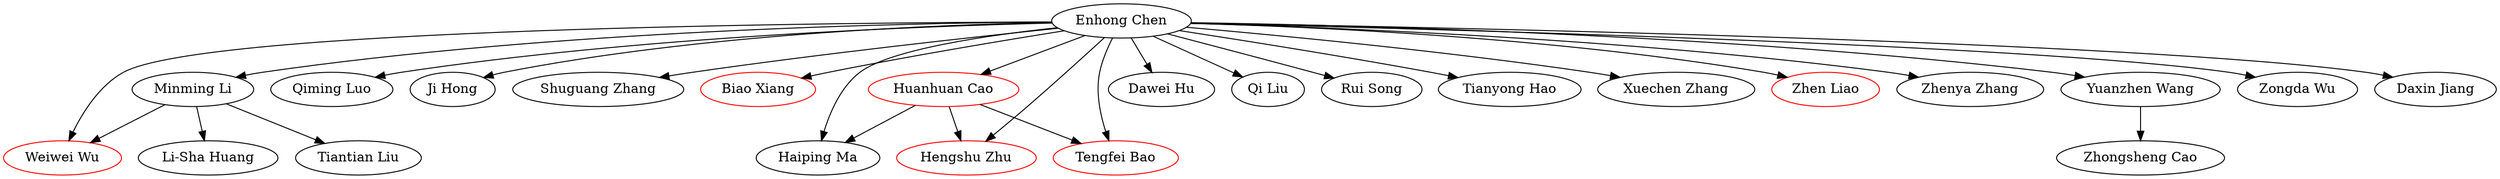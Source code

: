 strict digraph G{
"Enhong Chen" -> "Weiwei Wu"
"Minming Li" -> "Tiantian Liu"
"Enhong Chen" -> "Qiming Luo"
"Enhong Chen" -> "Ji Hong"
"Minming Li" -> "Li-Sha Huang"
"Enhong Chen" -> "Shuguang Zhang"
"Enhong Chen" -> "Biao Xiang"
"Enhong Chen" -> "Haiping Ma"
"Enhong Chen" -> "Dawei Hu"
"Enhong Chen" -> "Hengshu Zhu"
"Huanhuan Cao" -> "Haiping Ma"
"Enhong Chen" -> "Minming Li"
"Enhong Chen" -> "Huanhuan Cao"
"Enhong Chen" -> "Qi Liu"
"Enhong Chen" -> "Rui Song"
"Enhong Chen" -> "Tianyong Hao"
"Enhong Chen" -> "Xuechen Zhang"
"Huanhuan Cao" -> "Hengshu Zhu"
"Enhong Chen" -> "Zhen Liao"
"Huanhuan Cao" -> "Tengfei Bao"
"Enhong Chen" -> "Zhenya Zhang"
"Yuanzhen Wang" -> "Zhongsheng Cao"
"Enhong Chen" -> "Zongda Wu"
"Enhong Chen" -> "Yuanzhen Wang"
"Enhong Chen" -> "Tengfei Bao"
"Enhong Chen" -> "Daxin Jiang"
"Minming Li" -> "Weiwei Wu"
"Huanhuan Cao" [color = red]"Tengfei Bao" [color = red]"Zhen Liao" [color = red]"Weiwei Wu" [color = red]"Hengshu Zhu" [color = red]"Biao Xiang" [color = red]}
